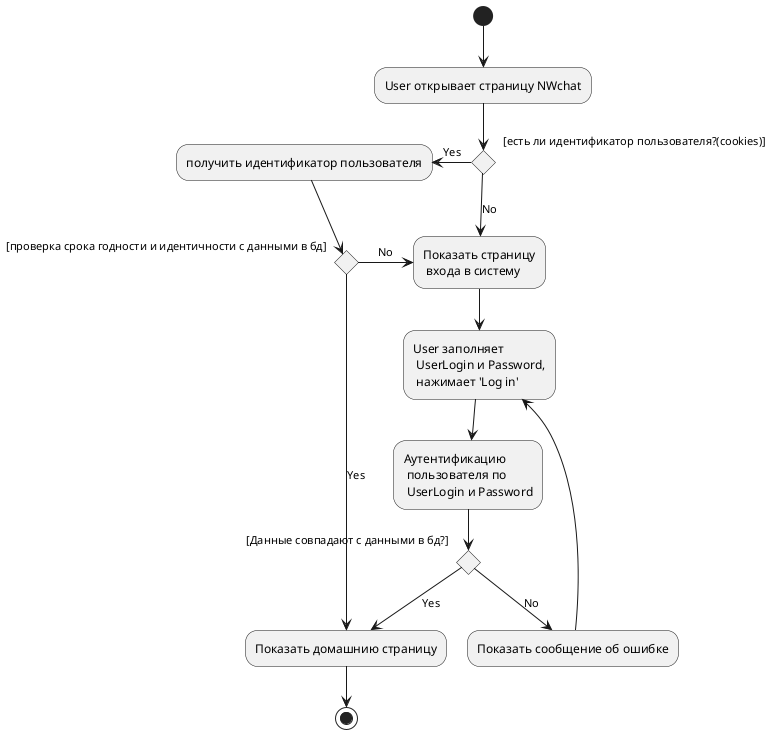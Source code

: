 @startuml

(*) --> "User открывает страницу NWchat" as init
if "[есть ли идентификатор пользователя?(cookies)]" then
  -left->[Yes] "получить идентификатор пользователя"
  if "[проверка срока годности и идентичности с данными в бд]" then
    -> [Yes] "Показать домашнию страницу" as home
    --> (*)
  else
    -> [No] "Показать страницу\n входа в систему" as loginP
  endif
else
   -->[No] loginP
   --> "User заполняет\n UserLogin и Password,\n нажимает 'Log in'" as fills
   --> "Аутентификацию\n пользователя по\n UserLogin и Password"
   if "[Данные совпадают с данными в бд?]" then
    -->[Yes] home
   else
    -->[No] "Показать сообщение об ошибке"
    -->fills
endif
@enduml